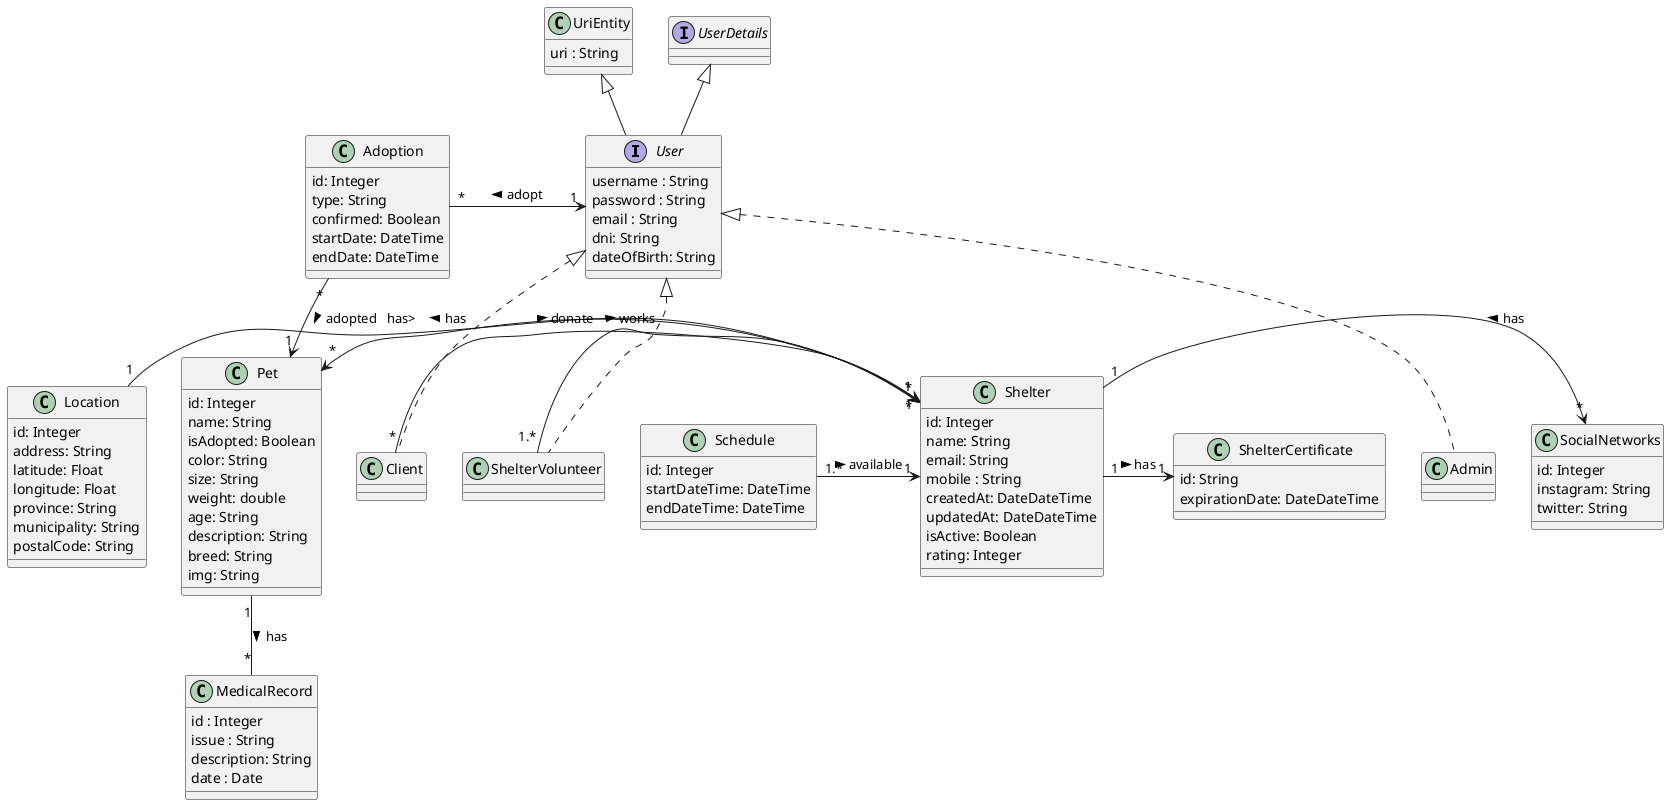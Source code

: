 @startuml
interface User extends UriEntity implements UserDetails {
  username : String
  password : String
  email : String
  dni: String
  dateOfBirth: String
}
class Client implements User{

}
class Admin implements User{

}
class ShelterVolunteer implements User{

}

class UriEntity {
  uri : String
}

class Pet {
  id: Integer
  name: String
  isAdopted: Boolean
  color: String
  size: String
  weight: double
  age: String
  description: String
  breed: String
  img: String
}

class Shelter {
  id: Integer
  name: String
  email: String
  mobile : String
  createdAt: DateDateTime
  updatedAt: DateDateTime
  isActive: Boolean
  rating: Integer

}

class Location {
 id: Integer
 address: String
 latitude: Float
 longitude: Float
 province: String
 municipality: String
 postalCode: String
}

class ShelterCertificate {
  id: String
  expirationDate: DateDateTime
}

class SocialNetworks {
  id: Integer
  instagram: String
  twitter: String
}

class Schedule {
    id: Integer
    startDateTime: DateTime
    endDateTime: DateTime
}

class Adoption{
    id: Integer
    type: String
    confirmed: Boolean
    startDate: DateTime
    endDate: DateTime
}



class MedicalRecord {
    id : Integer
    issue : String
    description: String
    date : Date
}


Pet "1" -- "*" MedicalRecord : has >


Location "1" -> "1" Shelter : has>

Shelter "1" -> "*" SocialNetworks : < has
Shelter "1" -> "*" Pet : has >
Shelter "1" -> "1" ShelterCertificate : has >
Schedule "1.*" -> "1" Shelter :available >
Client "*" -> "*" Shelter : donate >
Adoption "*" -> "1" Pet :adopted >
Adoption "*" -> "1" User :adopt <
ShelterVolunteer "1.*" -> "*" Shelter : works >
@enduml
